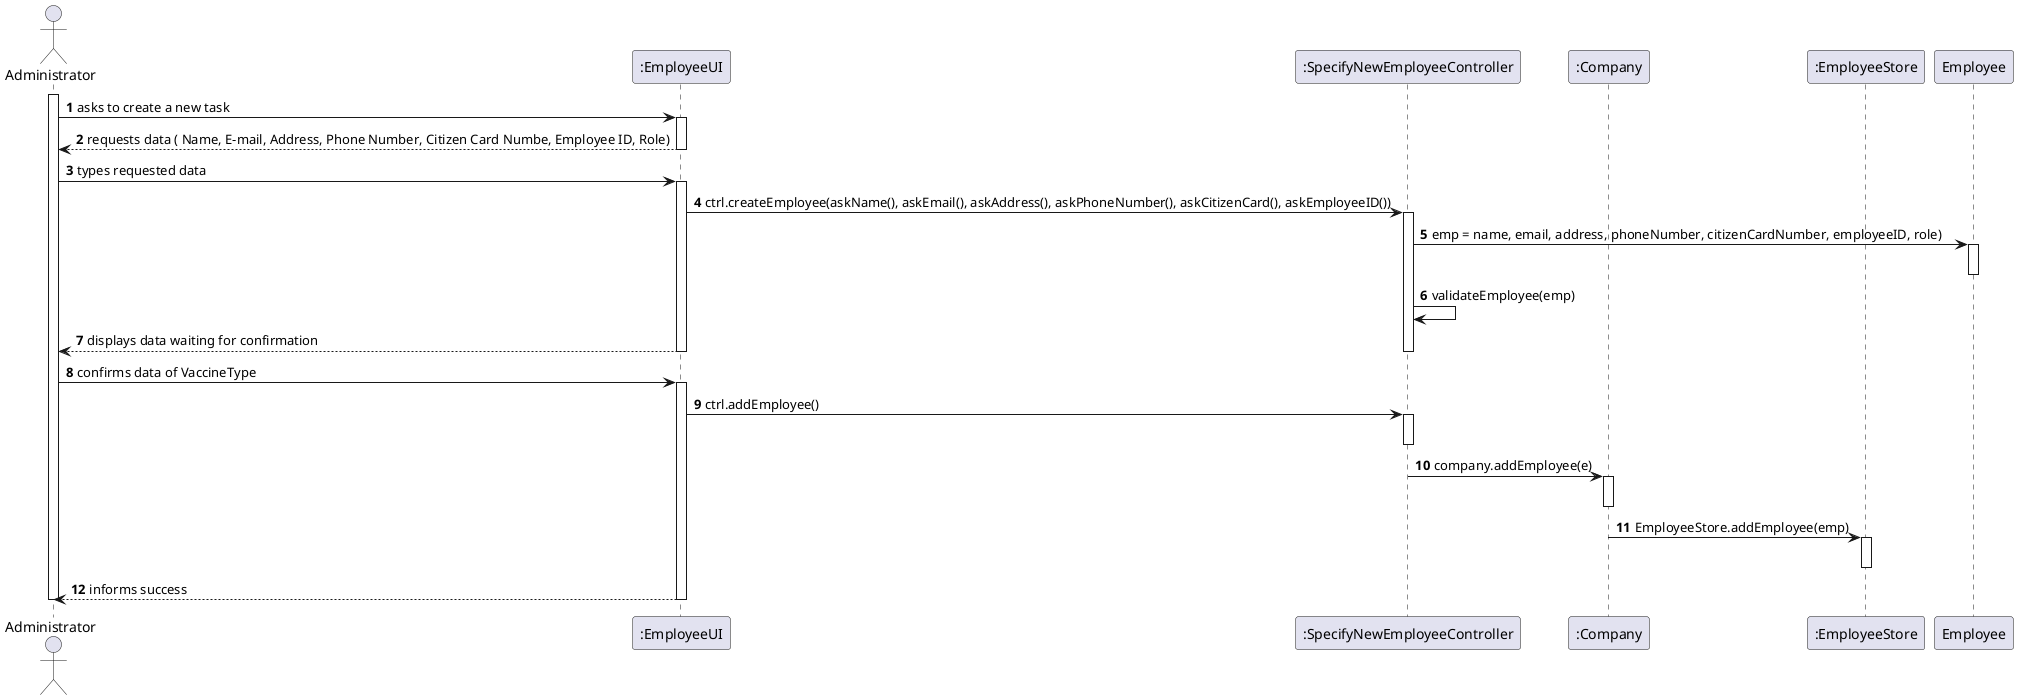 @startuml
autonumber
'hide footbox
actor "Administrator" as ADM

participant ":EmployeeUI" as UI
participant ":SpecifyNewEmployeeController" as CTRL
participant ":Company" as COMP
participant ":EmployeeStore" as STORE
participant "Employee" as EMP



activate ADM
ADM -> UI : asks to create a new task
activate UI
UI --> ADM : requests data ( Name, E-mail, Address, Phone Number, Citizen Card Numbe, Employee ID, Role)
deactivate UI

ADM -> UI : types requested data
activate UI

UI -> CTRL : ctrl.createEmployee(askName(), askEmail(), askAddress(), askPhoneNumber(), askCitizenCard(), askEmployeeID())

activate CTRL
CTRL -> EMP : emp = name, email, address, phoneNumber, citizenCardNumber, employeeID, role)
activate EMP
deactivate EMP

CTRL -> CTRL : validateEmployee(emp)




UI --> ADM : displays data waiting for confirmation
deactivate CTRL
deactivate UI

ADM -> UI : confirms data of VaccineType
activate UI

UI -> CTRL : ctrl.addEmployee()
activate CTRL
deactivate CTRL

CTRL -> COMP : company.addEmployee(e)
activate COMP
deactivate COMP


COMP -> STORE : EmployeeStore.addEmployee(emp)
activate STORE
deactivate STORE

UI --> ADM : informs success
deactivate UI
deactivate ADM

@enduml